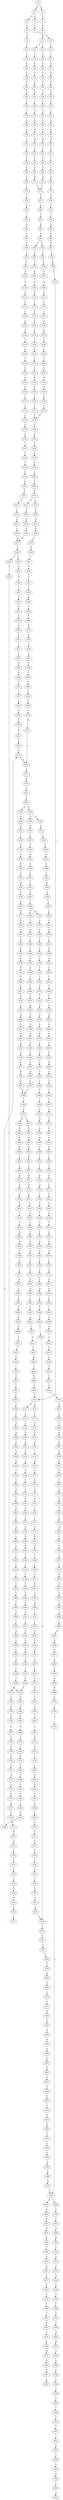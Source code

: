 strict digraph  {
	S0 -> S1 [ label = G ];
	S0 -> S2 [ label = C ];
	S1 -> S3 [ label = A ];
	S1 -> S4 [ label = C ];
	S2 -> S5 [ label = G ];
	S3 -> S6 [ label = C ];
	S4 -> S7 [ label = C ];
	S5 -> S8 [ label = C ];
	S6 -> S9 [ label = G ];
	S7 -> S10 [ label = G ];
	S8 -> S11 [ label = G ];
	S9 -> S12 [ label = T ];
	S10 -> S13 [ label = C ];
	S11 -> S14 [ label = C ];
	S11 -> S15 [ label = T ];
	S12 -> S16 [ label = G ];
	S13 -> S17 [ label = C ];
	S14 -> S18 [ label = A ];
	S15 -> S19 [ label = A ];
	S16 -> S20 [ label = G ];
	S17 -> S21 [ label = G ];
	S18 -> S22 [ label = G ];
	S19 -> S23 [ label = G ];
	S20 -> S24 [ label = G ];
	S21 -> S25 [ label = G ];
	S22 -> S26 [ label = C ];
	S23 -> S27 [ label = C ];
	S24 -> S28 [ label = T ];
	S25 -> S29 [ label = T ];
	S26 -> S30 [ label = C ];
	S27 -> S31 [ label = C ];
	S28 -> S32 [ label = A ];
	S29 -> S33 [ label = G ];
	S30 -> S34 [ label = G ];
	S31 -> S35 [ label = G ];
	S32 -> S36 [ label = C ];
	S33 -> S37 [ label = G ];
	S34 -> S38 [ label = G ];
	S35 -> S39 [ label = C ];
	S36 -> S40 [ label = T ];
	S37 -> S41 [ label = T ];
	S38 -> S42 [ label = T ];
	S39 -> S43 [ label = T ];
	S40 -> S44 [ label = A ];
	S41 -> S45 [ label = G ];
	S42 -> S46 [ label = G ];
	S43 -> S47 [ label = G ];
	S44 -> S48 [ label = T ];
	S45 -> S49 [ label = G ];
	S46 -> S50 [ label = G ];
	S47 -> S51 [ label = G ];
	S48 -> S52 [ label = T ];
	S49 -> S53 [ label = A ];
	S50 -> S54 [ label = A ];
	S51 -> S55 [ label = A ];
	S52 -> S56 [ label = G ];
	S53 -> S57 [ label = A ];
	S54 -> S58 [ label = A ];
	S55 -> S59 [ label = A ];
	S56 -> S60 [ label = G ];
	S57 -> S61 [ label = C ];
	S58 -> S62 [ label = G ];
	S59 -> S63 [ label = G ];
	S60 -> S64 [ label = A ];
	S61 -> S65 [ label = C ];
	S62 -> S66 [ label = A ];
	S63 -> S67 [ label = A ];
	S64 -> S68 [ label = A ];
	S65 -> S69 [ label = T ];
	S66 -> S70 [ label = A ];
	S67 -> S71 [ label = A ];
	S68 -> S72 [ label = C ];
	S69 -> S73 [ label = C ];
	S70 -> S74 [ label = C ];
	S71 -> S74 [ label = C ];
	S72 -> S75 [ label = G ];
	S73 -> S76 [ label = G ];
	S74 -> S77 [ label = G ];
	S75 -> S78 [ label = G ];
	S76 -> S79 [ label = G ];
	S77 -> S80 [ label = G ];
	S78 -> S81 [ label = T ];
	S79 -> S82 [ label = C ];
	S80 -> S83 [ label = C ];
	S81 -> S84 [ label = A ];
	S82 -> S85 [ label = A ];
	S83 -> S86 [ label = A ];
	S84 -> S87 [ label = C ];
	S85 -> S88 [ label = C ];
	S86 -> S89 [ label = C ];
	S87 -> S90 [ label = G ];
	S88 -> S91 [ label = G ];
	S89 -> S92 [ label = C ];
	S89 -> S93 [ label = T ];
	S90 -> S94 [ label = A ];
	S91 -> S95 [ label = C ];
	S92 -> S96 [ label = G ];
	S93 -> S97 [ label = G ];
	S94 -> S98 [ label = A ];
	S95 -> S99 [ label = G ];
	S96 -> S100 [ label = G ];
	S97 -> S101 [ label = G ];
	S98 -> S102 [ label = G ];
	S99 -> S103 [ label = C ];
	S100 -> S104 [ label = G ];
	S101 -> S105 [ label = G ];
	S102 -> S106 [ label = A ];
	S103 -> S107 [ label = G ];
	S104 -> S108 [ label = A ];
	S105 -> S109 [ label = A ];
	S106 -> S110 [ label = A ];
	S107 -> S111 [ label = C ];
	S107 -> S112 [ label = G ];
	S108 -> S113 [ label = A ];
	S109 -> S114 [ label = A ];
	S110 -> S115 [ label = G ];
	S111 -> S116 [ label = G ];
	S112 -> S117 [ label = C ];
	S113 -> S118 [ label = T ];
	S114 -> S119 [ label = C ];
	S115 -> S120 [ label = T ];
	S116 -> S121 [ label = T ];
	S117 -> S122 [ label = T ];
	S118 -> S123 [ label = T ];
	S119 -> S124 [ label = T ];
	S120 -> S125 [ label = G ];
	S121 -> S126 [ label = C ];
	S122 -> S127 [ label = G ];
	S123 -> S128 [ label = G ];
	S124 -> S129 [ label = G ];
	S125 -> S130 [ label = T ];
	S126 -> S131 [ label = G ];
	S127 -> S132 [ label = G ];
	S128 -> S133 [ label = A ];
	S129 -> S134 [ label = G ];
	S130 -> S135 [ label = C ];
	S131 -> S136 [ label = A ];
	S132 -> S137 [ label = A ];
	S133 -> S138 [ label = A ];
	S134 -> S139 [ label = A ];
	S135 -> S140 [ label = C ];
	S136 -> S141 [ label = C ];
	S137 -> S142 [ label = A ];
	S138 -> S143 [ label = C ];
	S139 -> S144 [ label = C ];
	S140 -> S145 [ label = T ];
	S141 -> S146 [ label = G ];
	S142 -> S147 [ label = T ];
	S143 -> S148 [ label = C ];
	S144 -> S149 [ label = C ];
	S145 -> S150 [ label = G ];
	S146 -> S151 [ label = C ];
	S147 -> S152 [ label = G ];
	S148 -> S153 [ label = C ];
	S149 -> S154 [ label = C ];
	S150 -> S155 [ label = G ];
	S151 -> S156 [ label = G ];
	S152 -> S157 [ label = G ];
	S153 -> S158 [ label = G ];
	S154 -> S159 [ label = G ];
	S155 -> S160 [ label = C ];
	S156 -> S161 [ label = C ];
	S157 -> S162 [ label = G ];
	S158 -> S163 [ label = T ];
	S159 -> S164 [ label = T ];
	S160 -> S165 [ label = C ];
	S161 -> S166 [ label = C ];
	S162 -> S167 [ label = G ];
	S163 -> S168 [ label = C ];
	S164 -> S169 [ label = C ];
	S165 -> S170 [ label = T ];
	S166 -> S171 [ label = T ];
	S167 -> S172 [ label = T ];
	S168 -> S173 [ label = T ];
	S169 -> S174 [ label = T ];
	S170 -> S175 [ label = G ];
	S171 -> S176 [ label = C ];
	S172 -> S177 [ label = C ];
	S173 -> S178 [ label = C ];
	S174 -> S178 [ label = C ];
	S175 -> S179 [ label = G ];
	S176 -> S180 [ label = G ];
	S177 -> S181 [ label = C ];
	S178 -> S182 [ label = G ];
	S179 -> S183 [ label = G ];
	S180 -> S184 [ label = G ];
	S181 -> S185 [ label = G ];
	S182 -> S186 [ label = G ];
	S183 -> S187 [ label = T ];
	S184 -> S188 [ label = G ];
	S185 -> S189 [ label = C ];
	S186 -> S190 [ label = C ];
	S187 -> S191 [ label = C ];
	S188 -> S192 [ label = C ];
	S189 -> S193 [ label = C ];
	S190 -> S194 [ label = A ];
	S191 -> S195 [ label = C ];
	S192 -> S196 [ label = T ];
	S193 -> S197 [ label = G ];
	S194 -> S198 [ label = C ];
	S195 -> S199 [ label = C ];
	S196 -> S200 [ label = C ];
	S197 -> S201 [ label = G ];
	S198 -> S202 [ label = C ];
	S199 -> S203 [ label = G ];
	S200 -> S204 [ label = A ];
	S201 -> S205 [ label = A ];
	S202 -> S206 [ label = G ];
	S203 -> S207 [ label = A ];
	S204 -> S208 [ label = C ];
	S205 -> S209 [ label = A ];
	S206 -> S210 [ label = A ];
	S207 -> S211 [ label = G ];
	S208 -> S212 [ label = G ];
	S209 -> S213 [ label = C ];
	S210 -> S214 [ label = G ];
	S210 -> S215 [ label = A ];
	S211 -> S216 [ label = T ];
	S212 -> S217 [ label = T ];
	S213 -> S218 [ label = T ];
	S214 -> S219 [ label = T ];
	S215 -> S220 [ label = T ];
	S216 -> S221 [ label = C ];
	S217 -> S222 [ label = C ];
	S218 -> S223 [ label = G ];
	S219 -> S224 [ label = C ];
	S220 -> S225 [ label = G ];
	S221 -> S226 [ label = C ];
	S222 -> S227 [ label = C ];
	S223 -> S228 [ label = C ];
	S224 -> S229 [ label = C ];
	S225 -> S230 [ label = T ];
	S226 -> S231 [ label = A ];
	S227 -> S232 [ label = A ];
	S228 -> S233 [ label = A ];
	S229 -> S231 [ label = A ];
	S230 -> S234 [ label = A ];
	S231 -> S235 [ label = G ];
	S232 -> S236 [ label = G ];
	S233 -> S237 [ label = A ];
	S234 -> S238 [ label = G ];
	S235 -> S239 [ label = T ];
	S235 -> S240 [ label = C ];
	S236 -> S241 [ label = C ];
	S237 -> S242 [ label = C ];
	S238 -> S243 [ label = T ];
	S239 -> S244 [ label = A ];
	S240 -> S245 [ label = T ];
	S241 -> S246 [ label = T ];
	S242 -> S247 [ label = C ];
	S243 -> S248 [ label = T ];
	S244 -> S249 [ label = G ];
	S245 -> S250 [ label = T ];
	S246 -> S250 [ label = T ];
	S247 -> S251 [ label = A ];
	S248 -> S252 [ label = T ];
	S249 -> S253 [ label = G ];
	S250 -> S254 [ label = C ];
	S251 -> S255 [ label = G ];
	S252 -> S256 [ label = C ];
	S253 -> S257 [ label = G ];
	S254 -> S258 [ label = A ];
	S255 -> S259 [ label = A ];
	S256 -> S260 [ label = A ];
	S257 -> S261 [ label = T ];
	S258 -> S262 [ label = C ];
	S259 -> S263 [ label = A ];
	S260 -> S264 [ label = C ];
	S261 -> S265 [ label = C ];
	S262 -> S266 [ label = G ];
	S263 -> S267 [ label = C ];
	S264 -> S268 [ label = T ];
	S265 -> S269 [ label = A ];
	S266 -> S270 [ label = C ];
	S267 -> S271 [ label = A ];
	S268 -> S272 [ label = C ];
	S269 -> S273 [ label = C ];
	S270 -> S274 [ label = C ];
	S271 -> S275 [ label = G ];
	S272 -> S276 [ label = C ];
	S273 -> S277 [ label = T ];
	S274 -> S278 [ label = C ];
	S275 -> S279 [ label = C ];
	S276 -> S280 [ label = T ];
	S277 -> S281 [ label = C ];
	S278 -> S282 [ label = T ];
	S279 -> S283 [ label = C ];
	S280 -> S284 [ label = T ];
	S281 -> S285 [ label = G ];
	S282 -> S286 [ label = T ];
	S283 -> S287 [ label = G ];
	S284 -> S288 [ label = T ];
	S285 -> S289 [ label = C ];
	S286 -> S290 [ label = C ];
	S287 -> S291 [ label = T ];
	S288 -> S292 [ label = C ];
	S289 -> S293 [ label = T ];
	S290 -> S294 [ label = A ];
	S291 -> S295 [ label = C ];
	S292 -> S296 [ label = A ];
	S293 -> S297 [ label = T ];
	S294 -> S298 [ label = T ];
	S295 -> S299 [ label = C ];
	S296 -> S300 [ label = T ];
	S297 -> S301 [ label = C ];
	S298 -> S302 [ label = C ];
	S299 -> S303 [ label = T ];
	S300 -> S304 [ label = C ];
	S301 -> S305 [ label = A ];
	S302 -> S306 [ label = C ];
	S303 -> S307 [ label = C ];
	S304 -> S308 [ label = C ];
	S305 -> S309 [ label = T ];
	S306 -> S310 [ label = A ];
	S307 -> S311 [ label = T ];
	S308 -> S312 [ label = A ];
	S309 -> S313 [ label = C ];
	S310 -> S314 [ label = G ];
	S311 -> S315 [ label = G ];
	S312 -> S314 [ label = G ];
	S313 -> S316 [ label = C ];
	S314 -> S317 [ label = A ];
	S315 -> S318 [ label = T ];
	S316 -> S310 [ label = A ];
	S317 -> S319 [ label = A ];
	S318 -> S320 [ label = C ];
	S319 -> S321 [ label = C ];
	S320 -> S322 [ label = G ];
	S321 -> S323 [ label = C ];
	S322 -> S324 [ label = T ];
	S323 -> S325 [ label = A ];
	S323 -> S326 [ label = G ];
	S324 -> S327 [ label = G ];
	S325 -> S328 [ label = G ];
	S325 -> S329 [ label = C ];
	S326 -> S330 [ label = G ];
	S327 -> S331 [ label = G ];
	S328 -> S332 [ label = A ];
	S329 -> S333 [ label = C ];
	S330 -> S334 [ label = A ];
	S331 -> S335 [ label = T ];
	S332 -> S336 [ label = C ];
	S333 -> S337 [ label = A ];
	S334 -> S338 [ label = C ];
	S335 -> S339 [ label = A ];
	S336 -> S340 [ label = T ];
	S337 -> S341 [ label = C ];
	S338 -> S342 [ label = G ];
	S339 -> S343 [ label = C ];
	S340 -> S344 [ label = C ];
	S341 -> S345 [ label = C ];
	S342 -> S346 [ label = C ];
	S343 -> S347 [ label = C ];
	S344 -> S348 [ label = C ];
	S345 -> S349 [ label = C ];
	S346 -> S350 [ label = C ];
	S347 -> S351 [ label = G ];
	S348 -> S352 [ label = C ];
	S349 -> S353 [ label = C ];
	S350 -> S354 [ label = C ];
	S351 -> S355 [ label = G ];
	S352 -> S356 [ label = A ];
	S353 -> S357 [ label = T ];
	S354 -> S358 [ label = A ];
	S355 -> S359 [ label = T ];
	S356 -> S360 [ label = T ];
	S357 -> S361 [ label = T ];
	S358 -> S362 [ label = T ];
	S359 -> S363 [ label = G ];
	S360 -> S364 [ label = C ];
	S361 -> S365 [ label = C ];
	S362 -> S366 [ label = C ];
	S363 -> S367 [ label = G ];
	S364 -> S368 [ label = T ];
	S365 -> S369 [ label = C ];
	S365 -> S370 [ label = G ];
	S366 -> S371 [ label = G ];
	S367 -> S372 [ label = T ];
	S368 -> S373 [ label = G ];
	S369 -> S374 [ label = T ];
	S370 -> S375 [ label = A ];
	S371 -> S376 [ label = T ];
	S372 -> S377 [ label = T ];
	S373 -> S378 [ label = C ];
	S374 -> S379 [ label = G ];
	S375 -> S380 [ label = T ];
	S376 -> S381 [ label = C ];
	S377 -> S382 [ label = A ];
	S378 -> S383 [ label = C ];
	S379 -> S384 [ label = T ];
	S380 -> S385 [ label = C ];
	S381 -> S386 [ label = C ];
	S382 -> S387 [ label = G ];
	S383 -> S388 [ label = A ];
	S384 -> S389 [ label = C ];
	S385 -> S390 [ label = G ];
	S386 -> S391 [ label = T ];
	S387 -> S392 [ label = A ];
	S388 -> S393 [ label = G ];
	S389 -> S394 [ label = C ];
	S390 -> S395 [ label = T ];
	S391 -> S396 [ label = C ];
	S392 -> S397 [ label = A ];
	S393 -> S398 [ label = T ];
	S394 -> S399 [ label = T ];
	S395 -> S400 [ label = T ];
	S396 -> S401 [ label = T ];
	S397 -> S402 [ label = G ];
	S398 -> S403 [ label = C ];
	S399 -> S404 [ label = T ];
	S400 -> S405 [ label = T ];
	S401 -> S406 [ label = T ];
	S402 -> S407 [ label = G ];
	S403 -> S408 [ label = G ];
	S404 -> S409 [ label = G ];
	S405 -> S410 [ label = G ];
	S406 -> S411 [ label = C ];
	S407 -> S412 [ label = G ];
	S408 -> S413 [ label = T ];
	S409 -> S414 [ label = T ];
	S410 -> S415 [ label = T ];
	S411 -> S416 [ label = T ];
	S412 -> S417 [ label = G ];
	S413 -> S418 [ label = A ];
	S414 -> S419 [ label = A ];
	S415 -> S420 [ label = A ];
	S416 -> S421 [ label = C ];
	S417 -> S422 [ label = G ];
	S418 -> S423 [ label = A ];
	S419 -> S424 [ label = G ];
	S420 -> S425 [ label = G ];
	S421 -> S426 [ label = G ];
	S422 -> S427 [ label = T ];
	S423 -> S428 [ label = G ];
	S424 -> S429 [ label = G ];
	S425 -> S430 [ label = G ];
	S426 -> S431 [ label = G ];
	S427 -> S432 [ label = C ];
	S428 -> S433 [ label = A ];
	S429 -> S434 [ label = A ];
	S430 -> S435 [ label = A ];
	S431 -> S436 [ label = A ];
	S432 -> S437 [ label = C ];
	S433 -> S438 [ label = C ];
	S434 -> S439 [ label = G ];
	S435 -> S440 [ label = A ];
	S436 -> S441 [ label = G ];
	S437 -> S442 [ label = G ];
	S438 -> S443 [ label = G ];
	S439 -> S444 [ label = A ];
	S440 -> S445 [ label = A ];
	S441 -> S446 [ label = A ];
	S442 -> S447 [ label = T ];
	S443 -> S448 [ label = G ];
	S444 -> S449 [ label = G ];
	S445 -> S450 [ label = G ];
	S446 -> S451 [ label = G ];
	S447 -> S452 [ label = C ];
	S448 -> S453 [ label = C ];
	S449 -> S454 [ label = G ];
	S450 -> S455 [ label = G ];
	S451 -> S456 [ label = G ];
	S452 -> S457 [ label = G ];
	S453 -> S458 [ label = T ];
	S454 -> S459 [ label = T ];
	S455 -> S460 [ label = T ];
	S456 -> S461 [ label = T ];
	S457 -> S462 [ label = G ];
	S458 -> S463 [ label = C ];
	S459 -> S464 [ label = C ];
	S460 -> S465 [ label = C ];
	S461 -> S464 [ label = C ];
	S462 -> S466 [ label = A ];
	S463 -> S467 [ label = T ];
	S464 -> S468 [ label = C ];
	S465 -> S469 [ label = C ];
	S466 -> S470 [ label = A ];
	S467 -> S471 [ label = C ];
	S468 -> S472 [ label = C ];
	S469 -> S473 [ label = C ];
	S470 -> S474 [ label = C ];
	S471 -> S475 [ label = G ];
	S472 -> S476 [ label = A ];
	S472 -> S477 [ label = G ];
	S473 -> S478 [ label = G ];
	S474 -> S479 [ label = A ];
	S474 -> S480 [ label = T ];
	S475 -> S481 [ label = A ];
	S476 -> S482 [ label = G ];
	S477 -> S483 [ label = G ];
	S478 -> S484 [ label = A ];
	S479 -> S485 [ label = G ];
	S480 -> S486 [ label = A ];
	S481 -> S487 [ label = A ];
	S482 -> S488 [ label = A ];
	S483 -> S489 [ label = A ];
	S484 -> S490 [ label = A ];
	S485 -> S491 [ label = G ];
	S486 -> S492 [ label = C ];
	S487 -> S493 [ label = G ];
	S488 -> S494 [ label = G ];
	S489 -> S495 [ label = G ];
	S490 -> S496 [ label = G ];
	S491 -> S497 [ label = A ];
	S492 -> S498 [ label = A ];
	S493 -> S499 [ label = T ];
	S494 -> S500 [ label = C ];
	S495 -> S501 [ label = G ];
	S496 -> S502 [ label = T ];
	S497 -> S503 [ label = A ];
	S498 -> S504 [ label = A ];
	S499 -> S505 [ label = C ];
	S500 -> S506 [ label = C ];
	S501 -> S507 [ label = C ];
	S502 -> S508 [ label = C ];
	S503 -> S509 [ label = T ];
	S504 -> S510 [ label = C ];
	S505 -> S511 [ label = G ];
	S506 -> S512 [ label = A ];
	S507 -> S513 [ label = G ];
	S508 -> S514 [ label = G ];
	S509 -> S515 [ label = A ];
	S510 -> S516 [ label = G ];
	S511 -> S517 [ label = C ];
	S512 -> S518 [ label = C ];
	S513 -> S519 [ label = T ];
	S514 -> S520 [ label = A ];
	S515 -> S521 [ label = G ];
	S516 -> S522 [ label = A ];
	S517 -> S523 [ label = G ];
	S518 -> S524 [ label = G ];
	S519 -> S525 [ label = G ];
	S520 -> S526 [ label = G ];
	S521 -> S527 [ label = T ];
	S522 -> S528 [ label = A ];
	S523 -> S529 [ label = G ];
	S524 -> S530 [ label = G ];
	S525 -> S531 [ label = G ];
	S526 -> S532 [ label = G ];
	S527 -> S533 [ label = C ];
	S528 -> S534 [ label = A ];
	S529 -> S535 [ label = C ];
	S530 -> S536 [ label = T ];
	S531 -> S537 [ label = T ];
	S532 -> S538 [ label = T ];
	S533 -> S539 [ label = T ];
	S534 -> S540 [ label = A ];
	S535 -> S541 [ label = T ];
	S536 -> S542 [ label = T ];
	S537 -> S543 [ label = A ];
	S538 -> S544 [ label = A ];
	S539 -> S545 [ label = C ];
	S540 -> S546 [ label = C ];
	S541 -> S547 [ label = A ];
	S542 -> S548 [ label = A ];
	S543 -> S549 [ label = T ];
	S544 -> S550 [ label = T ];
	S545 -> S551 [ label = T ];
	S546 -> S552 [ label = A ];
	S547 -> S553 [ label = T ];
	S548 -> S554 [ label = C ];
	S549 -> S555 [ label = G ];
	S550 -> S556 [ label = A ];
	S551 -> S557 [ label = C ];
	S552 -> S558 [ label = G ];
	S553 -> S559 [ label = A ];
	S554 -> S560 [ label = T ];
	S555 -> S561 [ label = A ];
	S556 -> S562 [ label = A ];
	S557 -> S563 [ label = T ];
	S558 -> S564 [ label = A ];
	S559 -> S565 [ label = G ];
	S560 -> S566 [ label = G ];
	S561 -> S567 [ label = G ];
	S562 -> S568 [ label = G ];
	S563 -> S569 [ label = G ];
	S564 -> S570 [ label = A ];
	S565 -> S571 [ label = T ];
	S566 -> S572 [ label = C ];
	S567 -> S573 [ label = C ];
	S568 -> S574 [ label = T ];
	S569 -> S575 [ label = A ];
	S570 -> S576 [ label = G ];
	S571 -> S577 [ label = A ];
	S572 -> S578 [ label = A ];
	S573 -> S579 [ label = G ];
	S574 -> S580 [ label = C ];
	S575 -> S581 [ label = G ];
	S576 -> S582 [ label = G ];
	S577 -> S583 [ label = G ];
	S578 -> S584 [ label = G ];
	S579 -> S585 [ label = G ];
	S580 -> S586 [ label = G ];
	S581 -> S587 [ label = T ];
	S582 -> S588 [ label = G ];
	S583 -> S589 [ label = C ];
	S584 -> S590 [ label = A ];
	S585 -> S591 [ label = T ];
	S586 -> S592 [ label = T ];
	S587 -> S593 [ label = A ];
	S588 -> S594 [ label = G ];
	S589 -> S595 [ label = C ];
	S590 -> S596 [ label = C ];
	S591 -> S597 [ label = C ];
	S592 -> S598 [ label = G ];
	S594 -> S599 [ label = T ];
	S595 -> S600 [ label = G ];
	S596 -> S601 [ label = G ];
	S597 -> S602 [ label = G ];
	S598 -> S603 [ label = G ];
	S599 -> S604 [ label = C ];
	S600 -> S605 [ label = A ];
	S601 -> S606 [ label = G ];
	S602 -> S607 [ label = C ];
	S603 -> S608 [ label = T ];
	S604 -> S609 [ label = T ];
	S605 -> S610 [ label = A ];
	S606 -> S611 [ label = A ];
	S607 -> S612 [ label = A ];
	S608 -> S339 [ label = A ];
	S609 -> S613 [ label = C ];
	S610 -> S614 [ label = A ];
	S611 -> S615 [ label = C ];
	S612 -> S616 [ label = C ];
	S613 -> S617 [ label = T ];
	S614 -> S618 [ label = C ];
	S615 -> S619 [ label = A ];
	S616 -> S620 [ label = G ];
	S617 -> S621 [ label = C ];
	S618 -> S622 [ label = C ];
	S619 -> S623 [ label = C ];
	S620 -> S624 [ label = C ];
	S621 -> S625 [ label = G ];
	S622 -> S626 [ label = C ];
	S623 -> S627 [ label = A ];
	S624 -> S628 [ label = G ];
	S625 -> S629 [ label = T ];
	S626 -> S630 [ label = C ];
	S627 -> S631 [ label = C ];
	S628 -> S632 [ label = C ];
	S629 -> S633 [ label = G ];
	S630 -> S634 [ label = G ];
	S631 -> S635 [ label = C ];
	S632 -> S107 [ label = G ];
	S633 -> S636 [ label = G ];
	S634 -> S637 [ label = A ];
	S635 -> S638 [ label = T ];
	S636 -> S639 [ label = T ];
	S637 -> S640 [ label = C ];
	S638 -> S641 [ label = C ];
	S639 -> S642 [ label = A ];
	S640 -> S643 [ label = T ];
	S641 -> S644 [ label = T ];
	S643 -> S645 [ label = A ];
	S644 -> S646 [ label = A ];
	S645 -> S647 [ label = G ];
	S646 -> S648 [ label = G ];
	S647 -> S649 [ label = A ];
	S648 -> S650 [ label = A ];
	S649 -> S651 [ label = A ];
	S650 -> S652 [ label = A ];
	S651 -> S653 [ label = T ];
	S652 -> S654 [ label = C ];
	S653 -> S655 [ label = C ];
	S654 -> S656 [ label = G ];
	S655 -> S657 [ label = G ];
	S656 -> S658 [ label = A ];
	S657 -> S659 [ label = G ];
	S658 -> S660 [ label = G ];
	S659 -> S661 [ label = G ];
	S660 -> S662 [ label = G ];
	S661 -> S663 [ label = T ];
	S662 -> S664 [ label = T ];
	S663 -> S665 [ label = A ];
	S664 -> S666 [ label = G ];
	S665 -> S667 [ label = T ];
	S666 -> S668 [ label = T ];
	S667 -> S669 [ label = C ];
	S668 -> S670 [ label = C ];
	S669 -> S671 [ label = C ];
	S670 -> S672 [ label = C ];
	S671 -> S673 [ label = C ];
	S672 -> S674 [ label = C ];
	S673 -> S675 [ label = G ];
	S674 -> S676 [ label = T ];
	S675 -> S677 [ label = A ];
	S676 -> S678 [ label = G ];
	S677 -> S679 [ label = A ];
	S678 -> S680 [ label = T ];
	S679 -> S681 [ label = A ];
	S680 -> S682 [ label = C ];
	S681 -> S683 [ label = G ];
	S682 -> S684 [ label = C ];
	S683 -> S685 [ label = T ];
	S684 -> S686 [ label = T ];
	S685 -> S687 [ label = G ];
	S686 -> S688 [ label = A ];
	S687 -> S689 [ label = T ];
	S688 -> S690 [ label = C ];
	S689 -> S691 [ label = C ];
	S690 -> S692 [ label = T ];
	S691 -> S693 [ label = G ];
	S692 -> S694 [ label = A ];
	S693 -> S695 [ label = T ];
	S694 -> S696 [ label = C ];
	S695 -> S697 [ label = C ];
	S696 -> S698 [ label = C ];
	S697 -> S699 [ label = G ];
	S698 -> S700 [ label = A ];
	S699 -> S701 [ label = G ];
	S700 -> S702 [ label = G ];
	S701 -> S703 [ label = A ];
	S702 -> S704 [ label = G ];
	S703 -> S705 [ label = A ];
	S704 -> S706 [ label = A ];
	S705 -> S474 [ label = C ];
	S706 -> S707 [ label = G ];
	S707 -> S708 [ label = A ];
	S708 -> S709 [ label = G ];
	S709 -> S710 [ label = T ];
	S710 -> S711 [ label = C ];
	S711 -> S712 [ label = A ];
	S712 -> S713 [ label = G ];
	S713 -> S714 [ label = G ];
	S714 -> S715 [ label = A ];
	S715 -> S716 [ label = C ];
	S716 -> S717 [ label = C ];
	S717 -> S718 [ label = A ];
	S718 -> S719 [ label = G ];
	S719 -> S720 [ label = T ];
	S720 -> S721 [ label = C ];
	S721 -> S722 [ label = T ];
	S722 -> S723 [ label = C ];
	S723 -> S724 [ label = T ];
	S724 -> S725 [ label = G ];
	S725 -> S726 [ label = T ];
	S726 -> S727 [ label = A ];
}
